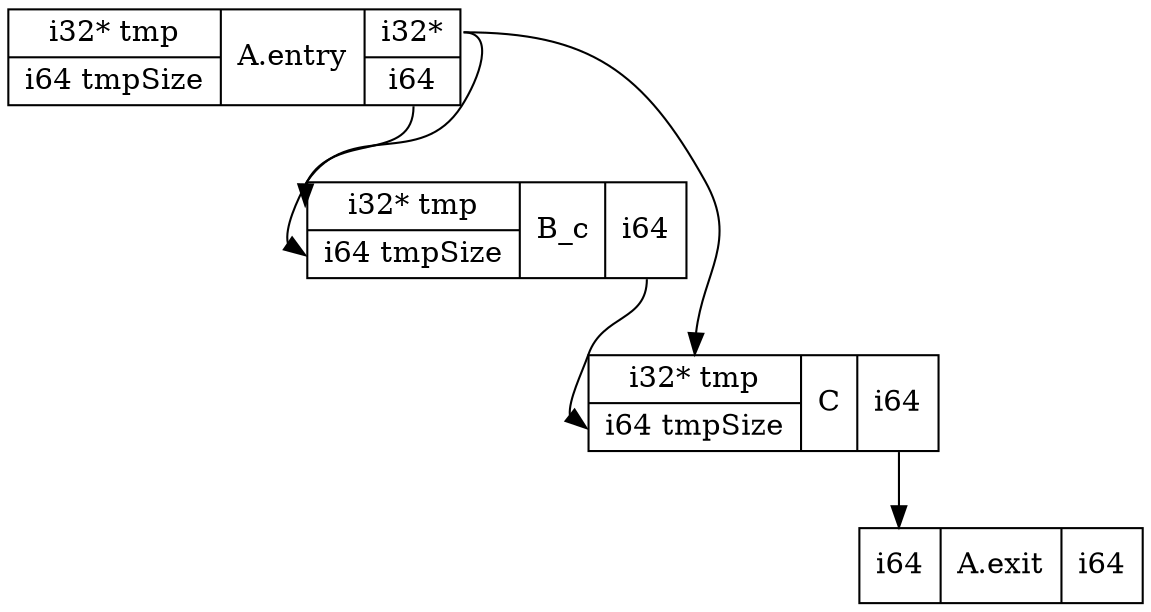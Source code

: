 digraph structs {
	node [shape=record];
	"B_c" [label="{<i0>i32* tmp|<i1>i64 tmpSize}|B_c|{<o0>i64}"];
	"A.entry" [label="{<i0>i32* tmp|<i1>i64 tmpSize}|A.entry|{<o0>i32*|<o1>i64}"];
	"C" [label="{<i0>i32* tmp|<i1>i64 tmpSize}|C|{<o0>i64}"];
	"A.exit" [label="{<i0>i64}|A.exit|{<o0>i64}"];

	"C" -> "A.exit" [tailport=o0, headport=i0, ];
	"A.entry" -> "B_c" [tailport=o1, headport=i1, ];
	"A.entry" -> "B_c" [tailport=o0, headport=i0, ];
	"A.entry" -> "C" [tailport=o0, headport=i0, ];
	"B_c" -> "C" [tailport=o0, headport=i1, ];
}
